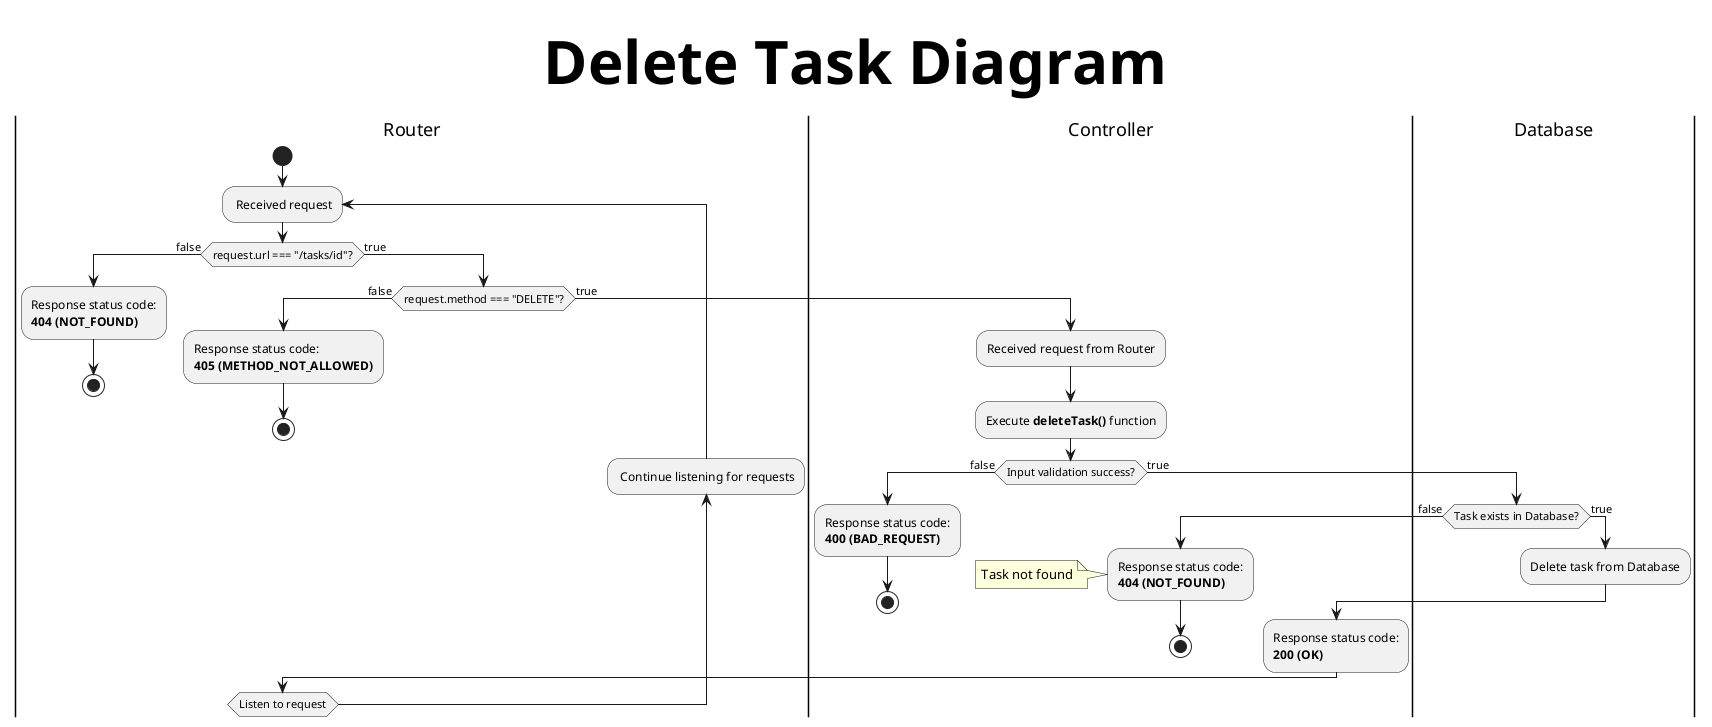 @startuml
title Delete Task Diagram
skinparam titleFontSize 60
|Router|
start
repeat: Received request

if (request.url === "/tasks/id"?) then (false)
    :Response status code:
    **404 (NOT_FOUND)**;
    stop
else (true)
    if (request.method === "DELETE"?) then (false)
        :Response status code:
        **405 (METHOD_NOT_ALLOWED)**;
        stop
    else (true)
        |Controller|
        :Received request from Router;
        :Execute **deleteTask()** function;

        if (Input validation success?) then (false)
            :Response status code:
            **400 (BAD_REQUEST)**;
            'Validation failed
            stop
        else (true)
            |Database|
            if (Task exists in Database?) then (false)
                |Controller|
                :Response status code:
                **404 (NOT_FOUND)**;
                note left: Task not found
                stop
            else (true)
                |Database|
                :Delete task from Database;
                |Controller|
                :Response status code:
                **200 (OK)**;
            endif
        endif
    endif
endif

|Router|
backward: Continue listening for requests;
repeat while (Listen to request)
@enduml